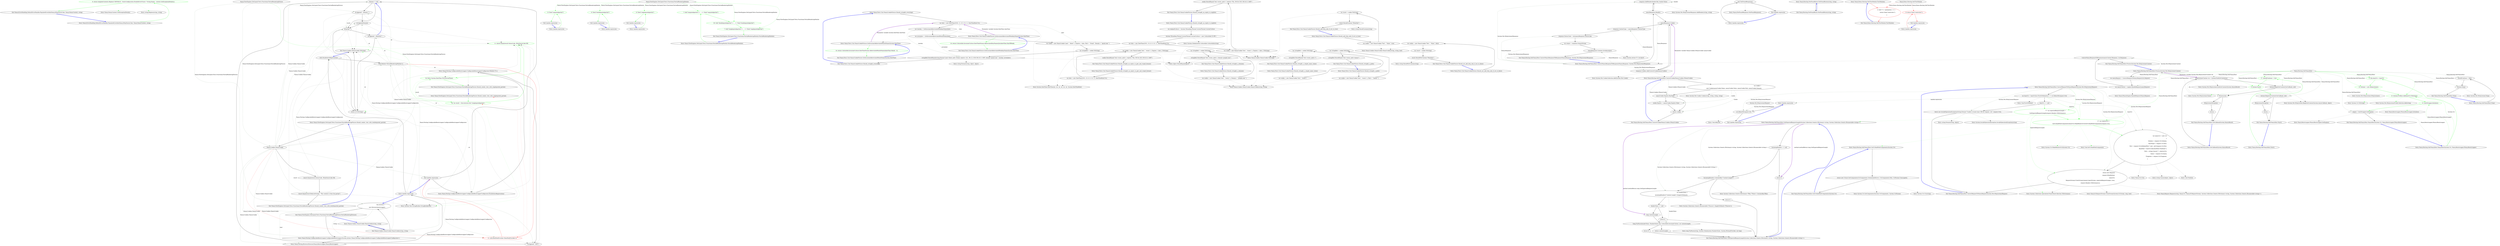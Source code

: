 digraph  {
d51 [cluster="Nancy.ErrorHandling.DefaultErrorHandler.PopulateErrorInfo(Nancy.HttpStatusCode, Nancy.NancyContext, string)", color=green, community=0, label="6: return templateContents.Replace(''[DETAILS]'', StaticConfiguration.DisableErrorTraces ? String.Empty : context.GetExceptionDetails());", span="108-108"];
d50 [cluster="Nancy.ErrorHandling.DefaultErrorHandler.PopulateErrorInfo(Nancy.HttpStatusCode, Nancy.NancyContext, string)", label="Entry Nancy.ErrorHandling.DefaultErrorHandler.PopulateErrorInfo(Nancy.HttpStatusCode, Nancy.NancyContext, string)", span="106-106"];
d52 [cluster="Nancy.ErrorHandling.DefaultErrorHandler.PopulateErrorInfo(Nancy.HttpStatusCode, Nancy.NancyContext, string)", label="Exit Nancy.ErrorHandling.DefaultErrorHandler.PopulateErrorInfo(Nancy.HttpStatusCode, Nancy.NancyContext, string)", span="106-106"];
d53 [cluster="Nancy.NancyContext.GetExceptionDetails()", label="Entry Nancy.NancyContext.GetExceptionDetails()", span="67-67"];
d54 [cluster="string.Replace(string, string)", label="Entry string.Replace(string, string)", span="0-0"];
m1_14 [cluster="Nancy.Cookies.NancyCookie.ToString()", file="NancyCookie.cs", label="Domain != null", span="65-65"];
m1_15 [cluster="Nancy.Cookies.NancyCookie.ToString()", file="NancyCookie.cs", label="sb.Append(''; domain='')", span="67-67"];
m1_16 [cluster="Nancy.Cookies.NancyCookie.ToString()", file="NancyCookie.cs", label="sb.Append(Domain)", span="68-68"];
m1_17 [cluster="Nancy.Cookies.NancyCookie.ToString()", file="NancyCookie.cs", label=HttpOnly, span="71-71"];
m1_18 [cluster="Nancy.Cookies.NancyCookie.ToString()", file="NancyCookie.cs", label="sb.Append(''; HttpOnly'')", span="73-73"];
m1_19 [cluster="Nancy.Cookies.NancyCookie.ToString()", file="NancyCookie.cs", label="return sb.ToString();", span="76-76"];
m1_24 [cluster="Nancy.ViewEngines.DotLiquid.Tests.Functional.PartialRenderingFixture.Should_render_view_with_singlequoted_partial()", color=green, community=0, file="NancyCookie.cs", label="11: Assert.Equal(result.StatusCode, HttpStatusCode.OK)", span="41-41"];
m1_26 [cluster="Nancy.ViewEngines.DotLiquid.Tests.Functional.PartialRenderingFixture.Should_render_view_with_singlequoted_partial()", file="NancyCookie.cs", label="Exit Nancy.ViewEngines.DotLiquid.Tests.Functional.PartialRenderingFixture.Should_render_view_with_singlequoted_partial()", span="34-34"];
m1_20 [cluster="Nancy.Cookies.NancyCookie.ToString()", file="NancyCookie.cs", label="Exit Nancy.Cookies.NancyCookie.ToString()", span="53-53"];
m1_13 [cluster="Nancy.Cookies.NancyCookie.ToString()", file="NancyCookie.cs", label="sb.Append('' GMT'')", span="62-62"];
m1_23 [cluster="Nancy.ViewEngines.DotLiquid.Tests.Functional.PartialRenderingFixture.Should_render_view_with_singlequoted_partial()", color=green, community=0, file="NancyCookie.cs", label="24: var result = this.browser.Get(''/singlequotedpartial'')", span="38-38"];
m1_2 [cluster="Nancy.ViewEngines.DotLiquid.Tests.Functional.PartialRenderingFixture.PartialRenderingFixture()", file="NancyCookie.cs", label="this.browser =\r\n                new Browser(bootstrapper)", span="17-18"];
m1_3 [cluster="Nancy.ViewEngines.DotLiquid.Tests.Functional.PartialRenderingFixture.PartialRenderingFixture()", file="NancyCookie.cs", label="Exit Nancy.ViewEngines.DotLiquid.Tests.Functional.PartialRenderingFixture.PartialRenderingFixture()", span="9-9"];
m1_4 [cluster="Nancy.Testing.ConfigurableBootstrapper.ConfigurableBootstrapper(System.Action<Nancy.Testing.ConfigurableBootstrapper.ConfigurableBoostrapperConfigurator>)", file="NancyCookie.cs", label="Entry Nancy.Testing.ConfigurableBootstrapper.ConfigurableBootstrapper(System.Action<Nancy.Testing.ConfigurableBootstrapper.ConfigurableBoostrapperConfigurator>)", span="42-42"];
m1_5 [cluster="Nancy.Testing.Browser.Browser(Nancy.Bootstrapper.INancyBootstrapper)", file="NancyCookie.cs", label="Entry Nancy.Testing.Browser.Browser(Nancy.Bootstrapper.INancyBootstrapper)", span="26-26"];
m1_6 [cluster="lambda expression", file="NancyCookie.cs", label="Entry lambda expression", span="11-15"];
m1_22 [cluster="Nancy.ViewEngines.DotLiquid.Tests.Functional.PartialRenderingFixture.Should_render_view_with_singlequoted_partial()", file="NancyCookie.cs", label="Entry Nancy.ViewEngines.DotLiquid.Tests.Functional.PartialRenderingFixture.Should_render_view_with_singlequoted_partial()", span="34-34"];
m1_27 [cluster="Nancy.ViewEngines.DotLiquid.Tests.Functional.PartialRenderingFixture.Should_render_view_with_doublequoted_partial()", file="NancyCookie.cs", label="Entry Nancy.ViewEngines.DotLiquid.Tests.Functional.PartialRenderingFixture.Should_render_view_with_doublequoted_partial()", span="46-46"];
m1_7 [cluster="lambda expression", file="NancyCookie.cs", label="with.DisableAutoRegistration()", span="12-12"];
m1_8 [cluster="lambda expression", file="NancyCookie.cs", label="with.Module<PartialRenderingModule>()", span="13-13"];
m1_9 [cluster="lambda expression", color=red, community=0, file="NancyCookie.cs", label="11: with.RootPathProvider<RootPathProvider>()", span="14-14"];
m1_11 [cluster="Nancy.Testing.ConfigurableBootstrapper.ConfigurableBoostrapperConfigurator.DisableAutoRegistration()", file="NancyCookie.cs", label="Entry Nancy.Testing.ConfigurableBootstrapper.ConfigurableBoostrapperConfigurator.DisableAutoRegistration()", span="577-577"];
m1_12 [cluster="Nancy.Testing.ConfigurableBootstrapper.ConfigurableBoostrapperConfigurator.Module<T>()", file="NancyCookie.cs", label="Entry Nancy.Testing.ConfigurableBootstrapper.ConfigurableBoostrapperConfigurator.Module<T>()", span="659-659"];
m1_10 [cluster="lambda expression", file="NancyCookie.cs", label="Exit lambda expression", span="11-15"];
m1_21 [cluster="System.Text.StringBuilder.StringBuilder(int)", file="NancyCookie.cs", label="Entry System.Text.StringBuilder.StringBuilder(int)", span="0-0"];
m1_25 [cluster="System.DateTime.ToUniversalTime()", color=green, community=0, file="NancyCookie.cs", label="24: Entry System.DateTime.ToUniversalTime()", span="0-0"];
m1_0 [cluster="Nancy.Cookies.NancyCookie.NancyCookie(string, string)", file="NancyCookie.cs", label="Entry Nancy.Cookies.NancyCookie.NancyCookie(string, string)", span="10-10"];
m1_1 [cluster="Nancy.Cookies.NancyCookie.NancyCookie(string, string)", file="NancyCookie.cs", label="Exit Nancy.Cookies.NancyCookie.NancyCookie(string, string)", span="10-10"];
m1_38 [cluster="lambda expression", color=green, community=0, file="NancyCookie.cs", label="8: View[''unquotedpartial'']", span="62-62"];
m1_37 [cluster="lambda expression", file="NancyCookie.cs", label="Entry lambda expression", span="62-62"];
m1_39 [cluster="lambda expression", file="NancyCookie.cs", label="Exit lambda expression", span="62-62"];
m1_41 [cluster="lambda expression", color=green, community=0, file="NancyCookie.cs", label="9: View[''doublequotedpartial'']", span="64-64"];
m1_40 [cluster="lambda expression", file="NancyCookie.cs", label="Entry lambda expression", span="64-64"];
m1_42 [cluster="lambda expression", file="NancyCookie.cs", label="Exit lambda expression", span="64-64"];
m1_44 [cluster="lambda expression", color=green, community=0, file="NancyCookie.cs", label="8: View[''singlequotedpartial'']", span="66-66"];
m1_43 [cluster="lambda expression", file="NancyCookie.cs", label="Entry lambda expression", span="66-66"];
m1_45 [cluster="lambda expression", file="NancyCookie.cs", label="Exit lambda expression", span="66-66"];
m1_28 [cluster="Nancy.ViewEngines.DotLiquid.Tests.Functional.PartialRenderingFixture.Should_render_view_with_doublequoted_partial()", file="NancyCookie.cs", label="Nancy.Cookies.NancyCookie", span=""];
m1_29 [cluster="Nancy.ViewEngines.DotLiquid.Tests.Functional.PartialRenderingFixture.Should_render_view_with_doublequoted_partial()", file="NancyCookie.cs", label="Assert.Equal(result.StatusCode, HttpStatusCode.OK)", span="53-53"];
m1_30 [cluster="Nancy.ViewEngines.DotLiquid.Tests.Functional.PartialRenderingFixture.Should_render_view_with_doublequoted_partial()", file="NancyCookie.cs", label="Assert.Equal(result.Body.AsString(), ''This content is from the partial'')", span="54-54"];
m1_31 [cluster="Nancy.ViewEngines.DotLiquid.Tests.Functional.PartialRenderingFixture.Should_render_view_with_doublequoted_partial()", file="NancyCookie.cs", label="Exit Nancy.ViewEngines.DotLiquid.Tests.Functional.PartialRenderingFixture.Should_render_view_with_doublequoted_partial()", span="46-46"];
m1_32 [cluster="Nancy.ViewEngines.DotLiquid.Tests.Functional.PartialRenderingModule.PartialRenderingModule()", file="NancyCookie.cs", label="Entry Nancy.ViewEngines.DotLiquid.Tests.Functional.PartialRenderingModule.PartialRenderingModule()", span="60-60"];
m1_33 [cluster="Nancy.ViewEngines.DotLiquid.Tests.Functional.PartialRenderingModule.PartialRenderingModule()", color=green, community=0, file="NancyCookie.cs", label="7: Get[''/unquotedpartial''] = _ => View[''unquotedpartial'']", span="62-62"];
m1_34 [cluster="Nancy.ViewEngines.DotLiquid.Tests.Functional.PartialRenderingModule.PartialRenderingModule()", color=green, community=0, file="NancyCookie.cs", label="20: Get[''/doublequotedpartial''] = _ => View[''doublequotedpartial'']", span="64-64"];
m1_35 [cluster="Nancy.ViewEngines.DotLiquid.Tests.Functional.PartialRenderingModule.PartialRenderingModule()", color=green, community=0, file="NancyCookie.cs", label="7: Get[''/singlequotedpartial''] = _ => View[''singlequotedpartial'']", span="66-66"];
m1_36 [cluster="Nancy.ViewEngines.DotLiquid.Tests.Functional.PartialRenderingModule.PartialRenderingModule()", file="NancyCookie.cs", label="Exit Nancy.ViewEngines.DotLiquid.Tests.Functional.PartialRenderingModule.PartialRenderingModule()", span="60-60"];
m1_46 [file="NancyCookie.cs", label="Nancy.ViewEngines.DotLiquid.Tests.Functional.PartialRenderingFixture", span=""];
m1_47 [file="NancyCookie.cs", label="Nancy.ViewEngines.DotLiquid.Tests.Functional.PartialRenderingModule", span=""];
m2_32 [cluster="Nancy.Tests.Unit.NancyCookieFixture.Should_stringify_everyting()", file="NancyCookieFixture.cs", label="Entry Nancy.Tests.Unit.NancyCookieFixture.Should_stringify_everyting()", span="84-84"];
m2_33 [cluster="Nancy.Tests.Unit.NancyCookieFixture.Should_stringify_everyting()", file="NancyCookieFixture.cs", label="var date = new DateTime(2016, 11, 8, 9, 10, 11, DateTimeKind.Utc)", span="87-87"];
m2_34 [cluster="Nancy.Tests.Unit.NancyCookieFixture.Should_stringify_everyting()", file="NancyCookieFixture.cs", label="var tuesday = GetInvariantAbbreviatedWeekdayName(date)", span="88-88"];
m2_35 [cluster="Nancy.Tests.Unit.NancyCookieFixture.Should_stringify_everyting()", file="NancyCookieFixture.cs", label="var november = GetInvariantAbbreviatedMonthName(date)", span="89-89"];
m2_36 [cluster="Nancy.Tests.Unit.NancyCookieFixture.Should_stringify_everyting()", file="NancyCookieFixture.cs", label="var cookie = new NancyCookie(''paul'', ''blind'') { Expires = date, Path = ''/frank'', Domain = ''gmail.com'' }", span="90-90"];
m2_38 [cluster="Nancy.Tests.Unit.NancyCookieFixture.Should_stringify_everyting()", file="NancyCookieFixture.cs", label="stringified.ShouldEqual(string.Format(''paul=blind; path=/frank; expires={0}, 08-{1}-2016 09:10:11 GMT; domain=gmail.com'', tuesday, november))", span="96-96"];
m2_37 [cluster="Nancy.Tests.Unit.NancyCookieFixture.Should_stringify_everyting()", file="NancyCookieFixture.cs", label="var stringified = cookie.ToString()", span="93-93"];
m2_39 [cluster="Nancy.Tests.Unit.NancyCookieFixture.Should_stringify_everyting()", file="NancyCookieFixture.cs", label="Exit Nancy.Tests.Unit.NancyCookieFixture.Should_stringify_everyting()", span="84-84"];
m2_7 [cluster="object.ShouldEqual(object)", file="NancyCookieFixture.cs", label="Entry object.ShouldEqual(object)", span="80-80"];
m2_41 [cluster="Nancy.Tests.Unit.NancyCookieFixture.GetInvariantAbbreviatedMonthName(System.DateTime)", file="NancyCookieFixture.cs", label="Entry Nancy.Tests.Unit.NancyCookieFixture.GetInvariantAbbreviatedMonthName(System.DateTime)", span="119-119"];
m2_56 [cluster="Nancy.Tests.Unit.NancyCookieFixture.GetInvariantAbbreviatedMonthName(System.DateTime)", color=green, community=0, file="NancyCookieFixture.cs", label="14: return CultureInfo.InvariantCulture.DateTimeFormat.AbbreviatedMonthNames[dateTime.Month - 1];", span="121-121"];
m2_57 [cluster="Nancy.Tests.Unit.NancyCookieFixture.GetInvariantAbbreviatedMonthName(System.DateTime)", file="NancyCookieFixture.cs", label="Exit Nancy.Tests.Unit.NancyCookieFixture.GetInvariantAbbreviatedMonthName(System.DateTime)", span="119-119"];
m2_5 [cluster="Nancy.Cookies.NancyCookie.NancyCookie(string, string)", file="NancyCookieFixture.cs", label="Entry Nancy.Cookies.NancyCookie.NancyCookie(string, string)", span="10-10"];
m2_50 [cluster="Nancy.Tests.Unit.NancyCookieFixture.Should_add_http_only_if_set_to_true()", file="NancyCookieFixture.cs", label="Entry Nancy.Tests.Unit.NancyCookieFixture.Should_add_http_only_if_set_to_true()", span="110-110"];
m2_51 [cluster="Nancy.Tests.Unit.NancyCookieFixture.Should_add_http_only_if_set_to_true()", file="NancyCookieFixture.cs", label="var cookie = new NancyCookie(''Test'', ''Value'', true)", span="112-112"];
m2_52 [cluster="Nancy.Tests.Unit.NancyCookieFixture.Should_add_http_only_if_set_to_true()", file="NancyCookieFixture.cs", label="var result = cookie.ToString()", span="114-114"];
m2_53 [cluster="Nancy.Tests.Unit.NancyCookieFixture.Should_add_http_only_if_set_to_true()", file="NancyCookieFixture.cs", label="result.ShouldContain(''HttpOnly'')", span="116-116"];
m2_54 [cluster="Nancy.Tests.Unit.NancyCookieFixture.Should_add_http_only_if_set_to_true()", file="NancyCookieFixture.cs", label="Exit Nancy.Tests.Unit.NancyCookieFixture.Should_add_http_only_if_set_to_true()", span="110-110"];
m2_14 [cluster="Nancy.Tests.Unit.NancyCookieFixture.Should_stringify_an_expiry_to_english()", file="NancyCookieFixture.cs", label="Entry Nancy.Tests.Unit.NancyCookieFixture.Should_stringify_an_expiry_to_english()", span="36-36"];
m2_15 [cluster="Nancy.Tests.Unit.NancyCookieFixture.Should_stringify_an_expiry_to_english()", file="NancyCookieFixture.cs", label="var originalCulture = System.Threading.Thread.CurrentThread.CurrentCulture", span="38-38"];
m2_16 [cluster="Nancy.Tests.Unit.NancyCookieFixture.Should_stringify_an_expiry_to_english()", file="NancyCookieFixture.cs", label="System.Threading.Thread.CurrentThread.CurrentCulture = new CultureInfo(''fr-FR'')", span="42-42"];
m2_17 [cluster="Nancy.Tests.Unit.NancyCookieFixture.Should_stringify_an_expiry_to_english()", file="NancyCookieFixture.cs", label="var date = new DateTime(2015, 10, 8, 9, 10, 11, DateTimeKind.Utc)", span="43-43"];
m2_18 [cluster="Nancy.Tests.Unit.NancyCookieFixture.Should_stringify_an_expiry_to_english()", file="NancyCookieFixture.cs", label="var cookie = new NancyCookie(''leto'', ''worm'') { Expires = date }.ToString()", span="46-46"];
m2_19 [cluster="Nancy.Tests.Unit.NancyCookieFixture.Should_stringify_an_expiry_to_english()", file="NancyCookieFixture.cs", label="cookie.ShouldEqual(''leto=worm; path=/; expires=Thu, 08-Oct-2015 09:10:11 GMT'')", span="49-49"];
m2_20 [cluster="Nancy.Tests.Unit.NancyCookieFixture.Should_stringify_an_expiry_to_english()", file="NancyCookieFixture.cs", label="Exit Nancy.Tests.Unit.NancyCookieFixture.Should_stringify_an_expiry_to_english()", span="36-36"];
m2_8 [cluster="Nancy.Tests.Unit.NancyCookieFixture.Should_stringify_an_expiry_to_gmt_and_stupid_format()", file="NancyCookieFixture.cs", label="Entry Nancy.Tests.Unit.NancyCookieFixture.Should_stringify_an_expiry_to_gmt_and_stupid_format()", span="23-23"];
m2_9 [cluster="Nancy.Tests.Unit.NancyCookieFixture.Should_stringify_an_expiry_to_gmt_and_stupid_format()", file="NancyCookieFixture.cs", label="var date = new DateTime(2015, 10, 8, 9, 10, 11, DateTimeKind.Utc)", span="26-26"];
m2_10 [cluster="Nancy.Tests.Unit.NancyCookieFixture.Should_stringify_an_expiry_to_gmt_and_stupid_format()", file="NancyCookieFixture.cs", label="var cookie = new NancyCookie(''leto'', ''worm'') { Expires = date }.ToString()", span="29-29"];
m2_11 [cluster="Nancy.Tests.Unit.NancyCookieFixture.Should_stringify_an_expiry_to_gmt_and_stupid_format()", file="NancyCookieFixture.cs", label="cookie.ShouldEqual(''leto=worm; path=/; expires=Thu, 08-Oct-2015 09:10:11 GMT'')", span="32-32"];
m2_12 [cluster="Nancy.Tests.Unit.NancyCookieFixture.Should_stringify_an_expiry_to_gmt_and_stupid_format()", file="NancyCookieFixture.cs", label="Exit Nancy.Tests.Unit.NancyCookieFixture.Should_stringify_an_expiry_to_gmt_and_stupid_format()", span="23-23"];
m2_42 [cluster="string.Format(string, object, object)", file="NancyCookieFixture.cs", label="Entry string.Format(string, object, object)", span="0-0"];
m2_40 [cluster="Nancy.Tests.Unit.NancyCookieFixture.GetInvariantAbbreviatedWeekdayName(System.DateTime)", file="NancyCookieFixture.cs", label="Entry Nancy.Tests.Unit.NancyCookieFixture.GetInvariantAbbreviatedWeekdayName(System.DateTime)", span="124-124"];
m2_58 [cluster="Nancy.Tests.Unit.NancyCookieFixture.GetInvariantAbbreviatedWeekdayName(System.DateTime)", color=green, community=0, file="NancyCookieFixture.cs", label="14: return CultureInfo.InvariantCulture.DateTimeFormat.AbbreviatedDayNames[(int)dateTime.DayOfWeek];", span="126-126"];
m2_59 [cluster="Nancy.Tests.Unit.NancyCookieFixture.GetInvariantAbbreviatedWeekdayName(System.DateTime)", file="NancyCookieFixture.cs", label="Exit Nancy.Tests.Unit.NancyCookieFixture.GetInvariantAbbreviatedWeekdayName(System.DateTime)", span="124-124"];
m2_6 [cluster="Nancy.Cookies.NancyCookie.ToString()", file="NancyCookieFixture.cs", label="Entry Nancy.Cookies.NancyCookie.ToString()", span="53-53"];
m2_43 [cluster="Nancy.Tests.Unit.NancyCookieFixture.Should_not_add_http_only_if_set_to_false()", file="NancyCookieFixture.cs", label="Entry Nancy.Tests.Unit.NancyCookieFixture.Should_not_add_http_only_if_set_to_false()", span="100-100"];
m2_44 [cluster="Nancy.Tests.Unit.NancyCookieFixture.Should_not_add_http_only_if_set_to_false()", file="NancyCookieFixture.cs", label="var cookie = new NancyCookie(''Test'', ''Value'', false)", span="102-102"];
m2_45 [cluster="Nancy.Tests.Unit.NancyCookieFixture.Should_not_add_http_only_if_set_to_false()", file="NancyCookieFixture.cs", label="var result = cookie.ToString()", span="104-104"];
m2_46 [cluster="Nancy.Tests.Unit.NancyCookieFixture.Should_not_add_http_only_if_set_to_false()", file="NancyCookieFixture.cs", label="result.ShouldNotContain(''HttpOnly'')", span="106-106"];
m2_47 [cluster="Nancy.Tests.Unit.NancyCookieFixture.Should_not_add_http_only_if_set_to_false()", file="NancyCookieFixture.cs", label="Exit Nancy.Tests.Unit.NancyCookieFixture.Should_not_add_http_only_if_set_to_false()", span="100-100"];
m2_13 [cluster="System.DateTime.DateTime(int, int, int, int, int, int, System.DateTimeKind)", file="NancyCookieFixture.cs", label="Entry System.DateTime.DateTime(int, int, int, int, int, int, System.DateTimeKind)", span="0-0"];
m2_27 [cluster="Nancy.Tests.Unit.NancyCookieFixture.Should_stringify_a_path()", file="NancyCookieFixture.cs", label="Entry Nancy.Tests.Unit.NancyCookieFixture.Should_stringify_a_path()", span="71-71"];
m2_28 [cluster="Nancy.Tests.Unit.NancyCookieFixture.Should_stringify_a_path()", file="NancyCookieFixture.cs", label="var cookie = new NancyCookie(''leto'', ''worm'') { Path = ''/nancy'' }", span="74-74"];
m2_29 [cluster="Nancy.Tests.Unit.NancyCookieFixture.Should_stringify_a_path()", file="NancyCookieFixture.cs", label="var stringified = cookie.ToString()", span="77-77"];
m2_30 [cluster="Nancy.Tests.Unit.NancyCookieFixture.Should_stringify_a_path()", file="NancyCookieFixture.cs", label="stringified.ShouldEqual(''leto=worm; path=/nancy'')", span="80-80"];
m2_31 [cluster="Nancy.Tests.Unit.NancyCookieFixture.Should_stringify_a_path()", file="NancyCookieFixture.cs", label="Exit Nancy.Tests.Unit.NancyCookieFixture.Should_stringify_a_path()", span="71-71"];
m2_49 [cluster="string.ShouldNotContain(string)", file="NancyCookieFixture.cs", label="Entry string.ShouldNotContain(string)", span="60-60"];
m2_22 [cluster="Nancy.Tests.Unit.NancyCookieFixture.Should_stringify_a_domain()", file="NancyCookieFixture.cs", label="Entry Nancy.Tests.Unit.NancyCookieFixture.Should_stringify_a_domain()", span="58-58"];
m2_23 [cluster="Nancy.Tests.Unit.NancyCookieFixture.Should_stringify_a_domain()", file="NancyCookieFixture.cs", label="var cookie = new NancyCookie(''leto'', ''worm'') { Domain = ''google.com'' }", span="61-61"];
m2_24 [cluster="Nancy.Tests.Unit.NancyCookieFixture.Should_stringify_a_domain()", file="NancyCookieFixture.cs", label="var stringified = cookie.ToString()", span="64-64"];
m2_25 [cluster="Nancy.Tests.Unit.NancyCookieFixture.Should_stringify_a_domain()", file="NancyCookieFixture.cs", label="stringified.ShouldEqual(''leto=worm; path=/; domain=google.com'')", span="67-67"];
m2_26 [cluster="Nancy.Tests.Unit.NancyCookieFixture.Should_stringify_a_domain()", file="NancyCookieFixture.cs", label="Exit Nancy.Tests.Unit.NancyCookieFixture.Should_stringify_a_domain()", span="58-58"];
m2_55 [cluster="string.ShouldContain(string)", file="NancyCookieFixture.cs", label="Entry string.ShouldContain(string)", span="55-55"];
m2_0 [cluster="Nancy.Tests.Unit.NancyCookieFixture.Should_stringify_a_simple_name_value()", file="NancyCookieFixture.cs", label="Entry Nancy.Tests.Unit.NancyCookieFixture.Should_stringify_a_simple_name_value()", span="10-10"];
m2_1 [cluster="Nancy.Tests.Unit.NancyCookieFixture.Should_stringify_a_simple_name_value()", file="NancyCookieFixture.cs", label="var cookie = new NancyCookie(''leto'', ''worm'')", span="13-13"];
m2_2 [cluster="Nancy.Tests.Unit.NancyCookieFixture.Should_stringify_a_simple_name_value()", file="NancyCookieFixture.cs", label="var stringified = cookie.ToString()", span="16-16"];
m2_3 [cluster="Nancy.Tests.Unit.NancyCookieFixture.Should_stringify_a_simple_name_value()", file="NancyCookieFixture.cs", label="stringified.ShouldEqual(''leto=worm; path=/'')", span="19-19"];
m2_4 [cluster="Nancy.Tests.Unit.NancyCookieFixture.Should_stringify_a_simple_name_value()", file="NancyCookieFixture.cs", label="Exit Nancy.Tests.Unit.NancyCookieFixture.Should_stringify_a_simple_name_value()", span="10-10"];
m2_48 [cluster="Nancy.Cookies.NancyCookie.NancyCookie(string, string, bool)", file="NancyCookieFixture.cs", label="Entry Nancy.Cookies.NancyCookie.NancyCookie(string, string, bool)", span="15-15"];
m2_21 [cluster="System.Globalization.CultureInfo.CultureInfo(string)", file="NancyCookieFixture.cs", label="Entry System.Globalization.CultureInfo.CultureInfo(string)", span="0-0"];
m3_97 [cluster="System.Net.HttpListenerResponse.AddHeader(string, string)", file="NancyHost.cs", label="Entry System.Net.HttpListenerResponse.AddHeader(string, string)", span="0-0"];
m3_106 [cluster="System.Net.Cookie.Cookie(string, string, string, string)", file="NancyHost.cs", label="Entry System.Net.Cookie.Cookie(string, string, string, string)", span="0-0"];
m3_62 [cluster="Unk.GetUrlAndPathComponents", file="NancyHost.cs", label="Entry Unk.GetUrlAndPathComponents", span=""];
m3_87 [cluster="long.TryParse(string, System.Globalization.NumberStyles, System.IFormatProvider, out long)", file="NancyHost.cs", label="Entry long.TryParse(string, System.Globalization.NumberStyles, System.IFormatProvider, out long)", span="0-0"];
m3_67 [cluster="Nancy.Request.Request(string, Nancy.Url, Nancy.IO.RequestStream, System.Collections.Generic.IDictionary<string, System.Collections.Generic.IEnumerable<string>>)", file="NancyHost.cs", label="Entry Nancy.Request.Request(string, Nancy.Url, Nancy.IO.RequestStream, System.Collections.Generic.IDictionary<string, System.Collections.Generic.IEnumerable<string>>)", span="46-46"];
m3_37 [cluster="Nancy.INancyEngine.HandleRequest(Nancy.Request)", file="NancyHost.cs", label="Entry Nancy.INancyEngine.HandleRequest(Nancy.Request)", span="34-34"];
m3_47 [cluster="System.Uri.Uri(string)", file="NancyHost.cs", label="Entry System.Uri.Uri(string)", span="0-0"];
m3_68 [cluster="Nancy.IO.RequestStream.FromStream(System.IO.Stream, long, bool)", file="NancyHost.cs", label="Entry Nancy.IO.RequestStream.FromStream(System.IO.Stream, long, bool)", span="224-224"];
m3_30 [cluster="System.Net.HttpListener.EndGetContext(System.IAsyncResult)", file="NancyHost.cs", label="Entry System.Net.HttpListener.EndGetContext(System.IAsyncResult)", span="0-0"];
m3_72 [cluster="Unk.IsBaseOf", file="NancyHost.cs", label="Entry Unk.IsBaseOf", span=""];
m3_10 [cluster="System.Uri.ToString()", file="NancyHost.cs", label="Entry System.Uri.ToString()", span="0-0"];
m3_14 [cluster="Nancy.Hosting.Self.NancyHost.Start()", file="NancyHost.cs", label="Entry Nancy.Hosting.Self.NancyHost.Start()", span="44-44"];
m3_15 [cluster="Nancy.Hosting.Self.NancyHost.Start()", color=green, community=0, file="NancyHost.cs", label="27: shouldContinue = true", span="46-46"];
m3_16 [cluster="Nancy.Hosting.Self.NancyHost.Start()", color=green, community=0, file="NancyHost.cs", label="9: listener.Start()", span="48-48"];
m3_17 [cluster="Nancy.Hosting.Self.NancyHost.Start()", file="NancyHost.cs", label="listener.BeginGetContext(GotCallback, null)", span="51-51"];
m3_18 [cluster="Nancy.Hosting.Self.NancyHost.Start()", file="NancyHost.cs", label=HttpListenerException, span="53-53"];
m3_19 [cluster="Nancy.Hosting.Self.NancyHost.Start()", file="NancyHost.cs", label="return;", span="56-56"];
m3_20 [cluster="Nancy.Hosting.Self.NancyHost.Start()", file="NancyHost.cs", label="Exit Nancy.Hosting.Self.NancyHost.Start()", span="44-44"];
m3_59 [cluster="string.Format(string, object)", file="NancyHost.cs", label="Entry string.Format(string, object)", span="0-0"];
m3_36 [cluster="Nancy.Hosting.Self.NancyHost.ConvertRequestToNancyRequest(System.Net.HttpListenerRequest)", file="NancyHost.cs", label="Entry Nancy.Hosting.Self.NancyHost.ConvertRequestToNancyRequest(System.Net.HttpListenerRequest)", span="99-99"];
m3_52 [cluster="Nancy.Hosting.Self.NancyHost.ConvertRequestToNancyRequest(System.Net.HttpListenerRequest)", color=green, community=0, file="NancyHost.cs", label="17: var expectedRequestLength =\r\n                GetExpectedRequestLength(request.Headers.ToDictionary())", span="108-109"];
m3_50 [cluster="Nancy.Hosting.Self.NancyHost.ConvertRequestToNancyRequest(System.Net.HttpListenerRequest)", file="NancyHost.cs", label="baseUri == null", span="103-103"];
m3_53 [cluster="Nancy.Hosting.Self.NancyHost.ConvertRequestToNancyRequest(System.Net.HttpListenerRequest)", color=green, community=0, file="NancyHost.cs", label="17: var relativeUrl =\r\n                GetUrlAndPathComponents(baseUri).MakeRelativeUri(GetUrlAndPathComponents(request.Url))", span="111-112"];
m3_55 [cluster="Nancy.Hosting.Self.NancyHost.ConvertRequestToNancyRequest(System.Net.HttpListenerRequest)", file="NancyHost.cs", label="return new Request(\r\n                request.HttpMethod,\r\n                nancyUrl,\r\n                RequestStream.FromStream(request.InputStream, expectedRequestLength, true),\r\n                request.Headers.ToDictionary());", span="125-129"];
m3_49 [cluster="Nancy.Hosting.Self.NancyHost.ConvertRequestToNancyRequest(System.Net.HttpListenerRequest)", file="NancyHost.cs", label="var baseUri = baseUriList.FirstOrDefault(uri => uri.IsBaseOf(request.Url))", span="101-101"];
m3_54 [cluster="Nancy.Hosting.Self.NancyHost.ConvertRequestToNancyRequest(System.Net.HttpListenerRequest)", file="NancyHost.cs", label="var nancyUrl = new Url\r\n            {\r\n                Scheme = request.Url.Scheme,\r\n                HostName = request.Url.Host,\r\n                Port = request.Url.IsDefaultPort ? null : (int?)request.Url.Port,\r\n                BasePath = baseUri.AbsolutePath.TrimEnd('/'),\r\n                Path = string.Concat(''/'', relativeUrl),\r\n                Query = request.Url.Query,\r\n                Fragment = request.Url.Fragment,\r\n            }", span="114-123"];
m3_51 [cluster="Nancy.Hosting.Self.NancyHost.ConvertRequestToNancyRequest(System.Net.HttpListenerRequest)", file="NancyHost.cs", label="throw new InvalidOperationException(String.Format(''Unable to locate base URI for request: {0}'',request.Url));", span="105-105"];
m3_56 [cluster="Nancy.Hosting.Self.NancyHost.ConvertRequestToNancyRequest(System.Net.HttpListenerRequest)", file="NancyHost.cs", label="Exit Nancy.Hosting.Self.NancyHost.ConvertRequestToNancyRequest(System.Net.HttpListenerRequest)", span="99-99"];
m3_48 [cluster="System.Uri.GetComponents(System.UriComponents, System.UriFormat)", file="NancyHost.cs", label="Entry System.Uri.GetComponents(System.UriComponents, System.UriFormat)", span="0-0"];
m3_61 [cluster="Nancy.Hosting.Self.NancyHost.GetExpectedRequestLength(System.Collections.Generic.IDictionary<string, System.Collections.Generic.IEnumerable<string>>)", file="NancyHost.cs", label="Entry Nancy.Hosting.Self.NancyHost.GetExpectedRequestLength(System.Collections.Generic.IDictionary<string, System.Collections.Generic.IEnumerable<string>>)", span="132-132"];
m3_73 [cluster="Nancy.Hosting.Self.NancyHost.GetExpectedRequestLength(System.Collections.Generic.IDictionary<string, System.Collections.Generic.IEnumerable<string>>)", file="NancyHost.cs", label="incomingHeaders == null", span="134-134"];
m3_75 [cluster="Nancy.Hosting.Self.NancyHost.GetExpectedRequestLength(System.Collections.Generic.IDictionary<string, System.Collections.Generic.IEnumerable<string>>)", file="NancyHost.cs", label="!incomingHeaders.ContainsKey(''Content-Length'')", span="139-139"];
m3_77 [cluster="Nancy.Hosting.Self.NancyHost.GetExpectedRequestLength(System.Collections.Generic.IDictionary<string, System.Collections.Generic.IEnumerable<string>>)", file="NancyHost.cs", label="var headerValue =\r\n                incomingHeaders[''Content-Length''].SingleOrDefault()", span="144-145"];
m3_74 [cluster="Nancy.Hosting.Self.NancyHost.GetExpectedRequestLength(System.Collections.Generic.IDictionary<string, System.Collections.Generic.IEnumerable<string>>)", file="NancyHost.cs", label="return 0;", span="136-136"];
m3_80 [cluster="Nancy.Hosting.Self.NancyHost.GetExpectedRequestLength(System.Collections.Generic.IDictionary<string, System.Collections.Generic.IEnumerable<string>>)", file="NancyHost.cs", label="long contentLength", span="152-152"];
m3_76 [cluster="Nancy.Hosting.Self.NancyHost.GetExpectedRequestLength(System.Collections.Generic.IDictionary<string, System.Collections.Generic.IEnumerable<string>>)", file="NancyHost.cs", label="return 0;", span="141-141"];
m3_79 [cluster="Nancy.Hosting.Self.NancyHost.GetExpectedRequestLength(System.Collections.Generic.IDictionary<string, System.Collections.Generic.IEnumerable<string>>)", file="NancyHost.cs", label="return 0;", span="149-149"];
m3_82 [cluster="Nancy.Hosting.Self.NancyHost.GetExpectedRequestLength(System.Collections.Generic.IDictionary<string, System.Collections.Generic.IEnumerable<string>>)", file="NancyHost.cs", label="return 0;", span="155-155"];
m3_83 [cluster="Nancy.Hosting.Self.NancyHost.GetExpectedRequestLength(System.Collections.Generic.IDictionary<string, System.Collections.Generic.IEnumerable<string>>)", file="NancyHost.cs", label="return contentLength;", span="158-158"];
m3_78 [cluster="Nancy.Hosting.Self.NancyHost.GetExpectedRequestLength(System.Collections.Generic.IDictionary<string, System.Collections.Generic.IEnumerable<string>>)", file="NancyHost.cs", label="headerValue == null", span="147-147"];
m3_81 [cluster="Nancy.Hosting.Self.NancyHost.GetExpectedRequestLength(System.Collections.Generic.IDictionary<string, System.Collections.Generic.IEnumerable<string>>)", file="NancyHost.cs", label="!long.TryParse(headerValue, NumberStyles.Any, CultureInfo.InvariantCulture, out contentLength)", span="153-153"];
m3_84 [cluster="Nancy.Hosting.Self.NancyHost.GetExpectedRequestLength(System.Collections.Generic.IDictionary<string, System.Collections.Generic.IEnumerable<string>>)", file="NancyHost.cs", label="Exit Nancy.Hosting.Self.NancyHost.GetExpectedRequestLength(System.Collections.Generic.IDictionary<string, System.Collections.Generic.IEnumerable<string>>)", span="132-132"];
m3_64 [cluster="Nancy.Url.Url()", file="NancyHost.cs", label="Entry Nancy.Url.Url()", span="14-14"];
m3_99 [cluster="System.Net.CookieCollection.Add(System.Net.Cookie)", file="NancyHost.cs", label="Entry System.Net.CookieCollection.Add(System.Net.Cookie)", span="0-0"];
m3_13 [cluster="Nancy.Bootstrapper.INancyBootstrapper.GetEngine()", file="NancyHost.cs", label="Entry Nancy.Bootstrapper.INancyBootstrapper.GetEngine()", span="16-16"];
m3_38 [cluster="Nancy.Hosting.Self.NancyHost.ConvertNancyResponseToResponse(Nancy.Response, System.Net.HttpListenerResponse)", file="NancyHost.cs", label="Entry Nancy.Hosting.Self.NancyHost.ConvertNancyResponseToResponse(Nancy.Response, System.Net.HttpListenerResponse)", span="161-161"];
m3_88 [cluster="Nancy.Hosting.Self.NancyHost.ConvertNancyResponseToResponse(Nancy.Response, System.Net.HttpListenerResponse)", file="NancyHost.cs", label="nancyResponse.Headers", span="163-163"];
m3_89 [cluster="Nancy.Hosting.Self.NancyHost.ConvertNancyResponseToResponse(Nancy.Response, System.Net.HttpListenerResponse)", file="NancyHost.cs", label="response.AddHeader(header.Key, header.Value)", span="165-165"];
m3_90 [cluster="Nancy.Hosting.Self.NancyHost.ConvertNancyResponseToResponse(Nancy.Response, System.Net.HttpListenerResponse)", file="NancyHost.cs", label="nancyResponse.Cookies", span="168-168"];
m3_91 [cluster="Nancy.Hosting.Self.NancyHost.ConvertNancyResponseToResponse(Nancy.Response, System.Net.HttpListenerResponse)", file="NancyHost.cs", label="response.Cookies.Add(ConvertCookie(nancyCookie))", span="170-170"];
m3_92 [cluster="Nancy.Hosting.Self.NancyHost.ConvertNancyResponseToResponse(Nancy.Response, System.Net.HttpListenerResponse)", file="NancyHost.cs", label="response.ContentType = nancyResponse.ContentType", span="173-173"];
m3_93 [cluster="Nancy.Hosting.Self.NancyHost.ConvertNancyResponseToResponse(Nancy.Response, System.Net.HttpListenerResponse)", file="NancyHost.cs", label="response.StatusCode = (int)nancyResponse.StatusCode", span="174-174"];
m3_94 [cluster="Nancy.Hosting.Self.NancyHost.ConvertNancyResponseToResponse(Nancy.Response, System.Net.HttpListenerResponse)", file="NancyHost.cs", label="var output = response.OutputStream", span="176-176"];
m3_95 [cluster="Nancy.Hosting.Self.NancyHost.ConvertNancyResponseToResponse(Nancy.Response, System.Net.HttpListenerResponse)", file="NancyHost.cs", label="nancyResponse.Contents.Invoke(output)", span="178-178"];
m3_96 [cluster="Nancy.Hosting.Self.NancyHost.ConvertNancyResponseToResponse(Nancy.Response, System.Net.HttpListenerResponse)", file="NancyHost.cs", label="Exit Nancy.Hosting.Self.NancyHost.ConvertNancyResponseToResponse(Nancy.Response, System.Net.HttpListenerResponse)", span="161-161"];
m3_100 [cluster="System.Action<T>.Invoke(T)", file="NancyHost.cs", label="Entry System.Action<T>.Invoke(T)", span="0-0"];
m3_58 [cluster="System.InvalidOperationException.InvalidOperationException(string)", file="NancyHost.cs", label="Entry System.InvalidOperationException.InvalidOperationException(string)", span="0-0"];
m3_60 [cluster="System.Collections.Specialized.NameValueCollection.ToDictionary()", file="NancyHost.cs", label="Entry System.Collections.Specialized.NameValueCollection.ToDictionary()", span="8-8"];
m3_12 [cluster="Nancy.Bootstrapper.INancyBootstrapper.Initialise()", file="NancyHost.cs", label="Entry Nancy.Bootstrapper.INancyBootstrapper.Initialise()", span="10-10"];
m3_11 [cluster="System.Net.HttpListenerPrefixCollection.Add(string)", file="NancyHost.cs", label="Entry System.Net.HttpListenerPrefixCollection.Add(string)", span="0-0"];
m3_63 [cluster="System.Uri.MakeRelativeUri(System.Uri)", file="NancyHost.cs", label="Entry System.Uri.MakeRelativeUri(System.Uri)", span="0-0"];
m3_86 [cluster="System.Collections.Generic.IEnumerable<TSource>.SingleOrDefault<TSource>()", file="NancyHost.cs", label="Entry System.Collections.Generic.IEnumerable<TSource>.SingleOrDefault<TSource>()", span="0-0"];
m3_43 [cluster="System.Net.HttpListener.Stop()", file="NancyHost.cs", label="Entry System.Net.HttpListener.Stop()", span="0-0"];
m3_66 [cluster="string.Concat(object, object)", file="NancyHost.cs", label="Entry string.Concat(object, object)", span="0-0"];
m3_39 [cluster="Nancy.Hosting.Self.NancyHost.Stop()", file="NancyHost.cs", label="Entry Nancy.Hosting.Self.NancyHost.Stop()", span="85-85"];
m3_40 [cluster="Nancy.Hosting.Self.NancyHost.Stop()", file="NancyHost.cs", label="shouldContinue = false", span="87-87"];
m3_41 [cluster="Nancy.Hosting.Self.NancyHost.Stop()", file="NancyHost.cs", label="listener.Stop()", span="88-88"];
m3_42 [cluster="Nancy.Hosting.Self.NancyHost.Stop()", file="NancyHost.cs", label="Exit Nancy.Hosting.Self.NancyHost.Stop()", span="85-85"];
m3_85 [cluster="System.Collections.Generic.IDictionary<TKey, TValue>.ContainsKey(TKey)", file="NancyHost.cs", label="Entry System.Collections.Generic.IDictionary<TKey, TValue>.ContainsKey(TKey)", span="0-0"];
m3_69 [cluster="lambda expression", file="NancyHost.cs", label="Entry lambda expression", span="101-101"];
m3_70 [cluster="lambda expression", file="NancyHost.cs", label="uri.IsBaseOf(request.Url)", span="101-101"];
m3_71 [cluster="lambda expression", file="NancyHost.cs", label="Exit lambda expression", span="101-101"];
m3_57 [cluster="Unk.FirstOrDefault", file="NancyHost.cs", label="Entry Unk.FirstOrDefault", span=""];
m3_21 [cluster="System.Net.HttpListener.Start()", file="NancyHost.cs", label="Entry System.Net.HttpListener.Start()", span="0-0"];
m3_98 [cluster="Nancy.Hosting.Self.NancyHost.ConvertCookie(Nancy.Cookies.INancyCookie)", file="NancyHost.cs", label="Entry Nancy.Hosting.Self.NancyHost.ConvertCookie(Nancy.Cookies.INancyCookie)", span="182-182"];
m3_101 [cluster="Nancy.Hosting.Self.NancyHost.ConvertCookie(Nancy.Cookies.INancyCookie)", file="NancyHost.cs", label="var cookie = \r\n                new Cookie(nancyCookie.Name, nancyCookie.Value, nancyCookie.Path, nancyCookie.Domain)", span="184-185"];
m3_102 [cluster="Nancy.Hosting.Self.NancyHost.ConvertCookie(Nancy.Cookies.INancyCookie)", file="NancyHost.cs", label="nancyCookie.Expires.HasValue", span="187-187"];
m3_103 [cluster="Nancy.Hosting.Self.NancyHost.ConvertCookie(Nancy.Cookies.INancyCookie)", file="NancyHost.cs", label="cookie.Expires = nancyCookie.Expires.Value", span="189-189"];
m3_104 [cluster="Nancy.Hosting.Self.NancyHost.ConvertCookie(Nancy.Cookies.INancyCookie)", file="NancyHost.cs", label="return cookie;", span="192-192"];
m3_105 [cluster="Nancy.Hosting.Self.NancyHost.ConvertCookie(Nancy.Cookies.INancyCookie)", file="NancyHost.cs", label="Exit Nancy.Hosting.Self.NancyHost.ConvertCookie(Nancy.Cookies.INancyCookie)", span="182-182"];
m3_9 [cluster="System.Net.HttpListener.HttpListener()", file="NancyHost.cs", label="Entry System.Net.HttpListener.HttpListener()", span="0-0"];
m3_44 [cluster="Nancy.Hosting.Self.NancyHost.GetUrlAndPathComponents(System.Uri)", file="NancyHost.cs", label="Entry Nancy.Hosting.Self.NancyHost.GetUrlAndPathComponents(System.Uri)", span="92-92"];
m3_45 [cluster="Nancy.Hosting.Self.NancyHost.GetUrlAndPathComponents(System.Uri)", file="NancyHost.cs", label="return new Uri(uri.GetComponents(UriComponents.SchemeAndServer | UriComponents.Path, UriFormat.Unescaped));", span="96-96"];
m3_46 [cluster="Nancy.Hosting.Self.NancyHost.GetUrlAndPathComponents(System.Uri)", file="NancyHost.cs", label="Exit Nancy.Hosting.Self.NancyHost.GetUrlAndPathComponents(System.Uri)", span="92-92"];
m3_2 [cluster="Nancy.Hosting.Self.NancyHost.NancyHost(System.Uri, Nancy.Bootstrapper.INancyBootstrapper)", file="NancyHost.cs", label="Entry Nancy.Hosting.Self.NancyHost.NancyHost(System.Uri, Nancy.Bootstrapper.INancyBootstrapper)", span="34-34"];
m3_3 [cluster="Nancy.Hosting.Self.NancyHost.NancyHost(System.Uri, Nancy.Bootstrapper.INancyBootstrapper)", color=green, community=0, file="NancyHost.cs", label="6: this.baseUri = baseUri", span="36-36"];
m3_4 [cluster="Nancy.Hosting.Self.NancyHost.NancyHost(System.Uri, Nancy.Bootstrapper.INancyBootstrapper)", color=green, community=0, file="NancyHost.cs", label="13: listener = new HttpListener()", span="37-37"];
m3_5 [cluster="Nancy.Hosting.Self.NancyHost.NancyHost(System.Uri, Nancy.Bootstrapper.INancyBootstrapper)", color=green, community=0, file="NancyHost.cs", label="12: listener.Prefixes.Add(baseUri.ToString())", span="38-38"];
m3_6 [cluster="Nancy.Hosting.Self.NancyHost.NancyHost(System.Uri, Nancy.Bootstrapper.INancyBootstrapper)", color=green, community=0, file="NancyHost.cs", label="12: bootStrapper.Initialise()", span="40-40"];
m3_7 [cluster="Nancy.Hosting.Self.NancyHost.NancyHost(System.Uri, Nancy.Bootstrapper.INancyBootstrapper)", file="NancyHost.cs", label="engine = bootStrapper.GetEngine()", span="41-41"];
m3_8 [cluster="Nancy.Hosting.Self.NancyHost.NancyHost(System.Uri, Nancy.Bootstrapper.INancyBootstrapper)", file="NancyHost.cs", label="Exit Nancy.Hosting.Self.NancyHost.NancyHost(System.Uri, Nancy.Bootstrapper.INancyBootstrapper)", span="34-34"];
m3_31 [cluster="Nancy.Hosting.Self.NancyHost.Process(System.Net.HttpListenerContext)", file="NancyHost.cs", label="Entry Nancy.Hosting.Self.NancyHost.Process(System.Net.HttpListenerContext)", span="76-76"];
m3_32 [cluster="Nancy.Hosting.Self.NancyHost.Process(System.Net.HttpListenerContext)", file="NancyHost.cs", label="var nancyRequest = ConvertRequestToNancyRequest(ctx.Request)", span="78-78"];
m3_33 [cluster="Nancy.Hosting.Self.NancyHost.Process(System.Net.HttpListenerContext)", file="NancyHost.cs", label="var nancyContext = engine.HandleRequest(nancyRequest)", span="79-79"];
m3_34 [cluster="Nancy.Hosting.Self.NancyHost.Process(System.Net.HttpListenerContext)", file="NancyHost.cs", label="ConvertNancyResponseToResponse(nancyContext.Response, ctx.Response)", span="81-81"];
m3_35 [cluster="Nancy.Hosting.Self.NancyHost.Process(System.Net.HttpListenerContext)", file="NancyHost.cs", label="Exit Nancy.Hosting.Self.NancyHost.Process(System.Net.HttpListenerContext)", span="76-76"];
m3_23 [cluster="Nancy.Hosting.Self.NancyHost.GotCallback(System.IAsyncResult)", file="NancyHost.cs", label="Entry Nancy.Hosting.Self.NancyHost.GotCallback(System.IAsyncResult)", span="61-61"];
m3_24 [cluster="Nancy.Hosting.Self.NancyHost.GotCallback(System.IAsyncResult)", file="NancyHost.cs", label="HttpListenerContext ctx = listener.EndGetContext(ar)", span="65-65"];
m3_25 [cluster="Nancy.Hosting.Self.NancyHost.GotCallback(System.IAsyncResult)", file="NancyHost.cs", label="listener.BeginGetContext(GotCallback, null)", span="66-66"];
m3_26 [cluster="Nancy.Hosting.Self.NancyHost.GotCallback(System.IAsyncResult)", file="NancyHost.cs", label="Process(ctx)", span="67-67"];
m3_27 [cluster="Nancy.Hosting.Self.NancyHost.GotCallback(System.IAsyncResult)", file="NancyHost.cs", label=HttpListenerException, span="69-69"];
m3_28 [cluster="Nancy.Hosting.Self.NancyHost.GotCallback(System.IAsyncResult)", file="NancyHost.cs", label="return;", span="72-72"];
m3_29 [cluster="Nancy.Hosting.Self.NancyHost.GotCallback(System.IAsyncResult)", file="NancyHost.cs", label="Exit Nancy.Hosting.Self.NancyHost.GotCallback(System.IAsyncResult)", span="61-61"];
m3_65 [cluster="Unk.TrimEnd", file="NancyHost.cs", label="Entry Unk.TrimEnd", span=""];
m3_22 [cluster="System.Net.HttpListener.BeginGetContext(System.AsyncCallback, object)", file="NancyHost.cs", label="Entry System.Net.HttpListener.BeginGetContext(System.AsyncCallback, object)", span="0-0"];
m3_107 [file="NancyHost.cs", label="Nancy.Hosting.Self.NancyHost", span=""];
m3_108 [file="NancyHost.cs", label="System.Net.HttpListenerRequest", span=""];
m4_5 [cluster="Nancy.NotFoundResponse.NotFoundResponse()", file="Program.cs", label="Entry Nancy.NotFoundResponse.NotFoundResponse()", span="4-4"];
m4_2 [cluster="lambda expression", file="Program.cs", label="Entry lambda expression", span="15-15"];
m4_3 [cluster="lambda expression", file="Program.cs", label="new NotFoundResponse()", span="15-15"];
m4_4 [cluster="lambda expression", file="Program.cs", label="Exit lambda expression", span="15-15"];
m4_0 [cluster="Nancy.Routing.NotFoundRoute.NotFoundRoute(string, string)", file="Program.cs", label="Entry Nancy.Routing.NotFoundRoute.NotFoundRoute(string, string)", span="14-14"];
m4_1 [cluster="Nancy.Routing.NotFoundRoute.NotFoundRoute(string, string)", file="Program.cs", label="Exit Nancy.Routing.NotFoundRoute.NotFoundRoute(string, string)", span="14-14"];
m7_0 [cluster="Nancy.Demo.Hosting.Self.TestModule.TestModule()", file="TestModule.cs", label="Entry Nancy.Demo.Hosting.Self.TestModule.TestModule()", span="4-4"];
m7_1 [cluster="Nancy.Demo.Hosting.Self.TestModule.TestModule()", color=red, community=0, file="TestModule.cs", label="3: Get[''/''] = parameters => {\r\n                return View[''staticview''];\r\n            }", span="6-8"];
m7_2 [cluster="Nancy.Demo.Hosting.Self.TestModule.TestModule()", file="TestModule.cs", label="Exit Nancy.Demo.Hosting.Self.TestModule.TestModule()", span="4-4"];
m7_3 [cluster="lambda expression", file="TestModule.cs", label="Entry lambda expression", span="6-8"];
m7_4 [cluster="lambda expression", color=red, community=0, file="TestModule.cs", label="9: return View[''staticview''];", span="7-7"];
m7_5 [cluster="lambda expression", file="TestModule.cs", label="Exit lambda expression", span="6-8"];
m7_6 [file="TestModule.cs", label="Nancy.Demo.Hosting.Self.TestModule", span=""];
d51 -> d52  [color=green, key=0, style=solid];
d51 -> d53  [color=green, key=2, style=dotted];
d51 -> d54  [color=green, key=2, style=dotted];
d50 -> d51  [color=green, key=0, style=solid];
d52 -> d50  [color=blue, key=0, style=bold];
m1_14 -> m1_15  [key=0, style=solid];
m1_14 -> m1_17  [key=0, style=solid];
m1_15 -> m1_19  [key=2, style=dotted];
m1_15 -> m1_16  [key=0, style=solid];
m1_15 -> m1_17  [color=darkseagreen4, key=1, label=result, style=dashed];
m1_15 -> m1_24  [key=2, style=dotted];
m1_16 -> m1_20  [key=2, style=dotted];
m1_16 -> m1_17  [key=0, style=solid];
m1_16 -> m1_24  [key=2, style=dotted];
m1_17 -> m1_20  [key=2, style=dotted];
m1_17 -> m1_21  [key=2, style=dotted];
m1_17 -> m1_18  [key=0, style=solid];
m1_17 -> m1_19  [key=0, style=solid];
m1_18 -> m1_14  [color=blue, key=0, style=bold];
m1_18 -> m1_19  [key=0, style=solid];
m1_18 -> m1_24  [key=2, style=dotted];
m1_19 -> m1_20  [key=0, style=solid];
m1_19 -> m1_27  [key=2, style=dotted];
m1_24 -> m1_25  [color=green, key=0, style=solid];
m1_24 -> m1_20  [color=green, key=2, style=dotted];
m1_26 -> m1_22  [color=blue, key=0, style=bold];
m1_20 -> m1_7  [color=blue, key=0, style=bold];
m1_13 -> m1_14  [key=0, style=solid];
m1_13 -> m1_24  [key=2, style=dotted];
m1_23 -> m1_24  [color=green, key=0, style=solid];
m1_23 -> m1_19  [color=green, key=2, style=dotted];
m1_23 -> m1_25  [color=green, key=1, label=result, style=dashed];
m1_2 -> m1_3  [key=0, style=solid];
m1_2 -> m1_4  [color=darkseagreen4, key=1, label=string, style=dashed];
m1_2 -> m1_5  [color=darkseagreen4, key=1, label=bool, style=dashed];
m1_3 -> m1_4  [key=0, style=solid];
m1_3 -> m1_0  [color=blue, key=0, style=bold];
m1_4 -> m1_5  [key=0, style=solid];
m1_5 -> m1_6  [key=0, style=solid];
m1_6 -> m1_2  [color=blue, key=0, style=bold];
m1_6 -> m1_7  [key=0, style=solid];
m1_6 -> m1_8  [color=darkseagreen4, key=1, label="Nancy.Testing.ConfigurableBootstrapper.ConfigurableBoostrapperConfigurator", style=dashed];
m1_6 -> m1_9  [color=darkseagreen4, key=1, label="Nancy.Testing.ConfigurableBootstrapper.ConfigurableBoostrapperConfigurator", style=dashed];
m1_22 -> m1_23  [color=green, key=0, style=solid];
m1_27 -> m1_28  [key=0, style=solid];
m1_7 -> m1_8  [key=0, style=solid];
m1_7 -> m1_11  [key=2, style=dotted];
m1_8 -> m1_9  [color=red, key=0, style=solid];
m1_8 -> m1_21  [key=2, style=dotted];
m1_8 -> m1_11  [color=darkseagreen4, key=1, label=sb, style=dashed];
m1_8 -> m1_12  [color=darkseagreen4, key=1, label=sb, style=dashed];
m1_8 -> m1_13  [color=darkseagreen4, key=1, label=sb, style=dashed];
m1_8 -> m1_15  [color=darkseagreen4, key=1, label=sb, style=dashed];
m1_8 -> m1_16  [color=darkseagreen4, key=1, label=sb, style=dashed];
m1_8 -> m1_18  [color=darkseagreen4, key=1, label=sb, style=dashed];
m1_8 -> m1_19  [color=darkseagreen4, key=1, label=sb, style=dashed];
m1_9 -> m1_10  [color=red, key=0, style=solid];
m1_9 -> m1_22  [color=red, key=2, style=dotted];
m1_9 -> m1_23  [color=red, key=2, style=dotted];
m1_9 -> m1_13  [key=2, style=dotted];
m1_11 -> m1_12  [key=0, style=solid];
m1_11 -> m1_24  [key=2, style=dotted];
m1_12 -> m1_13  [key=0, style=solid];
m1_12 -> m1_25  [key=2, style=dotted];
m1_12 -> m1_26  [key=2, style=dotted];
m1_12 -> m1_24  [key=2, style=dotted];
m1_10 -> m1_11  [key=0, style=solid];
m1_10 -> m1_14  [key=0, style=solid];
m1_10 -> m1_6  [color=blue, key=0, style=bold];
m1_25 -> m1_26  [color=green, key=0, style=solid];
m1_25 -> m1_21  [color=green, key=2, style=dotted];
m1_25 -> m1_20  [color=green, key=2, style=dotted];
m1_0 -> m1_1  [key=0, style=solid];
m1_1 -> m1_2  [key=0, style=solid];
m1_1 -> m1_4  [key=2, style=dotted];
m1_1 -> m1_7  [color=darkseagreen4, key=1, label="Nancy.Testing.ConfigurableBootstrapper.ConfigurableBoostrapperConfigurator", style=dashed];
m1_1 -> m1_8  [color=darkseagreen4, key=1, label="Nancy.Testing.ConfigurableBootstrapper.ConfigurableBoostrapperConfigurator", style=dashed];
m1_1 -> m1_9  [color=darkseagreen4, key=1, label="Nancy.Testing.ConfigurableBootstrapper.ConfigurableBoostrapperConfigurator", style=dashed];
m1_1 -> m1_0  [color=blue, key=0, style=bold];
m1_38 -> m1_39  [color=green, key=0, style=solid];
m1_37 -> m1_38  [color=green, key=0, style=solid];
m1_39 -> m1_37  [color=blue, key=0, style=bold];
m1_41 -> m1_42  [color=green, key=0, style=solid];
m1_40 -> m1_41  [color=green, key=0, style=solid];
m1_42 -> m1_40  [color=blue, key=0, style=bold];
m1_44 -> m1_45  [color=green, key=0, style=solid];
m1_43 -> m1_44  [color=green, key=0, style=solid];
m1_45 -> m1_43  [color=blue, key=0, style=bold];
m1_28 -> m1_19  [key=2, style=dotted];
m1_28 -> m1_29  [key=0, style=solid];
m1_28 -> m1_30  [color=darkseagreen4, key=1, label=result, style=dashed];
m1_28 -> m1_3  [color=darkseagreen4, key=1, label="Nancy.Cookies.NancyCookie", style=dashed];
m1_28 -> m1_4  [color=darkseagreen4, key=1, label="Nancy.Cookies.NancyCookie", style=dashed];
m1_28 -> m1_5  [color=darkseagreen4, key=1, label="Nancy.Cookies.NancyCookie", style=dashed];
m1_28 -> m1_9  [color=red, key=1, label="Nancy.Cookies.NancyCookie", style=dashed];
m1_28 -> m1_10  [color=darkseagreen4, key=1, label="Nancy.Cookies.NancyCookie", style=dashed];
m1_28 -> m1_12  [color=darkseagreen4, key=1, label="Nancy.Cookies.NancyCookie", style=dashed];
m1_28 -> m1_14  [color=darkseagreen4, key=1, label="Nancy.Cookies.NancyCookie", style=dashed];
m1_28 -> m1_16  [color=darkseagreen4, key=1, label="Nancy.Cookies.NancyCookie", style=dashed];
m1_28 -> m1_17  [color=darkseagreen4, key=1, label="Nancy.Cookies.NancyCookie", style=dashed];
m1_29 -> m1_20  [key=2, style=dotted];
m1_29 -> m1_30  [key=0, style=solid];
m1_30 -> m1_20  [key=2, style=dotted];
m1_30 -> m1_21  [key=2, style=dotted];
m1_30 -> m1_31  [key=0, style=solid];
m1_31 -> m1_27  [color=blue, key=0, style=bold];
m1_32 -> m1_33  [color=green, key=0, style=solid];
m1_33 -> m1_34  [color=green, key=0, style=solid];
m1_34 -> m1_35  [color=green, key=0, style=solid];
m1_35 -> m1_36  [color=green, key=0, style=solid];
m1_36 -> m1_32  [color=blue, key=0, style=bold];
m1_46 -> m1_23  [color=green, key=1, label="Nancy.ViewEngines.DotLiquid.Tests.Functional.PartialRenderingFixture", style=dashed];
m1_46 -> m1_2  [color=darkseagreen4, key=1, label="Nancy.ViewEngines.DotLiquid.Tests.Functional.PartialRenderingFixture", style=dashed];
m1_46 -> m1_15  [color=darkseagreen4, key=1, label="Nancy.ViewEngines.DotLiquid.Tests.Functional.PartialRenderingFixture", style=dashed];
m1_46 -> m1_28  [color=darkseagreen4, key=1, label="Nancy.ViewEngines.DotLiquid.Tests.Functional.PartialRenderingFixture", style=dashed];
m1_47 -> m1_33  [color=green, key=1, label="Nancy.ViewEngines.DotLiquid.Tests.Functional.PartialRenderingModule", style=dashed];
m1_47 -> m1_34  [color=green, key=1, label="Nancy.ViewEngines.DotLiquid.Tests.Functional.PartialRenderingModule", style=dashed];
m1_47 -> m1_35  [color=green, key=1, label="Nancy.ViewEngines.DotLiquid.Tests.Functional.PartialRenderingModule", style=dashed];
m1_47 -> m1_38  [color=green, key=1, label="Nancy.ViewEngines.DotLiquid.Tests.Functional.PartialRenderingModule", style=dashed];
m1_47 -> m1_41  [color=green, key=1, label="Nancy.ViewEngines.DotLiquid.Tests.Functional.PartialRenderingModule", style=dashed];
m1_47 -> m1_44  [color=green, key=1, label="Nancy.ViewEngines.DotLiquid.Tests.Functional.PartialRenderingModule", style=dashed];
m2_32 -> m2_33  [key=0, style=solid];
m2_33 -> m2_34  [key=0, style=solid];
m2_33 -> m2_13  [key=2, style=dotted];
m2_33 -> m2_35  [color=darkseagreen4, key=1, label=date, style=dashed];
m2_33 -> m2_36  [color=darkseagreen4, key=1, label=date, style=dashed];
m2_34 -> m2_35  [key=0, style=solid];
m2_34 -> m2_40  [key=2, style=dotted];
m2_34 -> m2_38  [color=darkseagreen4, key=1, label=tuesday, style=dashed];
m2_35 -> m2_36  [key=0, style=solid];
m2_35 -> m2_41  [key=2, style=dotted];
m2_35 -> m2_38  [color=darkseagreen4, key=1, label=november, style=dashed];
m2_36 -> m2_37  [key=0, style=solid];
m2_36 -> m2_5  [key=2, style=dotted];
m2_38 -> m2_39  [key=0, style=solid];
m2_38 -> m2_42  [key=2, style=dotted];
m2_38 -> m2_7  [key=2, style=dotted];
m2_37 -> m2_38  [key=0, style=solid];
m2_37 -> m2_6  [key=2, style=dotted];
m2_39 -> m2_32  [color=blue, key=0, style=bold];
m2_41 -> m2_56  [color=green, key=0, style=solid];
m2_41 -> m2_33  [color=darkorchid, key=3, label="Parameter variable System.DateTime dateTime", style=bold];
m2_56 -> m2_57  [color=green, key=0, style=solid];
m2_57 -> m2_41  [color=blue, key=0, style=bold];
m2_50 -> m2_51  [key=0, style=solid];
m2_51 -> m2_52  [key=0, style=solid];
m2_51 -> m2_48  [key=2, style=dotted];
m2_52 -> m2_53  [key=0, style=solid];
m2_52 -> m2_6  [key=2, style=dotted];
m2_53 -> m2_54  [key=0, style=solid];
m2_53 -> m2_55  [key=2, style=dotted];
m2_54 -> m2_50  [color=blue, key=0, style=bold];
m2_14 -> m2_15  [key=0, style=solid];
m2_15 -> m2_16  [key=0, style=solid];
m2_16 -> m2_17  [key=0, style=solid];
m2_16 -> m2_21  [key=2, style=dotted];
m2_17 -> m2_18  [key=0, style=solid];
m2_17 -> m2_13  [key=2, style=dotted];
m2_18 -> m2_19  [key=0, style=solid];
m2_18 -> m2_5  [key=2, style=dotted];
m2_18 -> m2_6  [key=2, style=dotted];
m2_19 -> m2_20  [key=0, style=solid];
m2_19 -> m2_7  [key=2, style=dotted];
m2_20 -> m2_14  [color=blue, key=0, style=bold];
m2_8 -> m2_9  [key=0, style=solid];
m2_9 -> m2_10  [key=0, style=solid];
m2_9 -> m2_13  [key=2, style=dotted];
m2_10 -> m2_11  [key=0, style=solid];
m2_10 -> m2_5  [key=2, style=dotted];
m2_10 -> m2_6  [key=2, style=dotted];
m2_11 -> m2_12  [key=0, style=solid];
m2_11 -> m2_7  [key=2, style=dotted];
m2_12 -> m2_8  [color=blue, key=0, style=bold];
m2_40 -> m2_58  [color=green, key=0, style=solid];
m2_40 -> m2_33  [color=darkorchid, key=3, label="Parameter variable System.DateTime dateTime", style=bold];
m2_58 -> m2_59  [color=green, key=0, style=solid];
m2_59 -> m2_40  [color=blue, key=0, style=bold];
m2_43 -> m2_44  [key=0, style=solid];
m2_44 -> m2_45  [key=0, style=solid];
m2_44 -> m2_48  [key=2, style=dotted];
m2_45 -> m2_46  [key=0, style=solid];
m2_45 -> m2_6  [key=2, style=dotted];
m2_46 -> m2_47  [key=0, style=solid];
m2_46 -> m2_49  [key=2, style=dotted];
m2_47 -> m2_43  [color=blue, key=0, style=bold];
m2_27 -> m2_28  [key=0, style=solid];
m2_28 -> m2_29  [key=0, style=solid];
m2_28 -> m2_5  [key=2, style=dotted];
m2_29 -> m2_30  [key=0, style=solid];
m2_29 -> m2_6  [key=2, style=dotted];
m2_30 -> m2_31  [key=0, style=solid];
m2_30 -> m2_7  [key=2, style=dotted];
m2_31 -> m2_27  [color=blue, key=0, style=bold];
m2_22 -> m2_23  [key=0, style=solid];
m2_23 -> m2_24  [key=0, style=solid];
m2_23 -> m2_5  [key=2, style=dotted];
m2_24 -> m2_25  [key=0, style=solid];
m2_24 -> m2_6  [key=2, style=dotted];
m2_25 -> m2_26  [key=0, style=solid];
m2_25 -> m2_7  [key=2, style=dotted];
m2_26 -> m2_22  [color=blue, key=0, style=bold];
m2_0 -> m2_1  [key=0, style=solid];
m2_1 -> m2_2  [key=0, style=solid];
m2_1 -> m2_5  [key=2, style=dotted];
m2_2 -> m2_3  [key=0, style=solid];
m2_2 -> m2_6  [key=2, style=dotted];
m2_3 -> m2_4  [key=0, style=solid];
m2_3 -> m2_7  [key=2, style=dotted];
m2_4 -> m2_0  [color=blue, key=0, style=bold];
m3_14 -> m3_15  [color=green, key=0, style=solid];
m3_15 -> m3_16  [color=green, key=0, style=solid];
m3_16 -> m3_17  [color=green, key=0, style=solid];
m3_16 -> m3_21  [color=green, key=2, style=dotted];
m3_17 -> m3_18  [key=0, style=solid];
m3_17 -> m3_20  [key=0, style=solid];
m3_17 -> m3_22  [key=2, style=dotted];
m3_18 -> m3_19  [key=0, style=solid];
m3_19 -> m3_20  [key=0, style=solid];
m3_20 -> m3_14  [color=blue, key=0, style=bold];
m3_36 -> m3_52  [color=green, key=1, label="System.Net.HttpListenerRequest", style=dashed];
m3_36 -> m3_53  [color=green, key=1, label="System.Net.HttpListenerRequest", style=dashed];
m3_36 -> m3_49  [key=0, style=solid];
m3_36 -> m3_70  [color=darkseagreen4, key=1, label="System.Net.HttpListenerRequest", style=dashed];
m3_36 -> m3_51  [color=darkseagreen4, key=1, label="System.Net.HttpListenerRequest", style=dashed];
m3_36 -> m3_54  [color=darkseagreen4, key=1, label="System.Net.HttpListenerRequest", style=dashed];
m3_36 -> m3_55  [color=darkseagreen4, key=1, label="System.Net.HttpListenerRequest", style=dashed];
m3_52 -> m3_53  [color=green, key=0, style=solid];
m3_52 -> m3_60  [color=green, key=2, style=dotted];
m3_52 -> m3_61  [color=green, key=2, style=dotted];
m3_52 -> m3_55  [color=green, key=1, label=expectedRequestLength, style=dashed];
m3_50 -> m3_52  [color=green, key=0, style=solid];
m3_50 -> m3_51  [key=0, style=solid];
m3_53 -> m3_54  [color=green, key=0, style=solid];
m3_53 -> m3_62  [color=green, key=2, style=dotted];
m3_53 -> m3_44  [color=green, key=2, style=dotted];
m3_53 -> m3_63  [color=green, key=2, style=dotted];
m3_55 -> m3_60  [key=2, style=dotted];
m3_55 -> m3_56  [key=0, style=solid];
m3_55 -> m3_67  [key=2, style=dotted];
m3_55 -> m3_68  [key=2, style=dotted];
m3_49 -> m3_53  [color=green, key=1, label=baseUri, style=dashed];
m3_49 -> m3_50  [key=0, style=solid];
m3_49 -> m3_57  [key=2, style=dotted];
m3_49 -> m3_69  [color=darkseagreen4, key=1, label="lambda expression", style=dashed];
m3_49 -> m3_54  [color=darkseagreen4, key=1, label=baseUri, style=dashed];
m3_54 -> m3_55  [key=0, style=solid];
m3_54 -> m3_64  [key=2, style=dotted];
m3_54 -> m3_65  [key=2, style=dotted];
m3_54 -> m3_66  [key=2, style=dotted];
m3_51 -> m3_56  [key=0, style=solid];
m3_51 -> m3_58  [key=2, style=dotted];
m3_51 -> m3_59  [key=2, style=dotted];
m3_56 -> m3_36  [color=blue, key=0, style=bold];
m3_61 -> m3_73  [key=0, style=solid];
m3_61 -> m3_75  [color=darkseagreen4, key=1, label="System.Collections.Generic.IDictionary<string, System.Collections.Generic.IEnumerable<string>>", style=dashed];
m3_61 -> m3_77  [color=darkseagreen4, key=1, label="System.Collections.Generic.IDictionary<string, System.Collections.Generic.IEnumerable<string>>", style=dashed];
m3_61 -> m3_74  [color=darkorchid, key=3, label="method methodReturn long GetExpectedRequestLength", style=bold];
m3_61 -> m3_80  [color=darkorchid, key=3, label="method methodReturn long GetExpectedRequestLength", style=bold];
m3_73 -> m3_74  [key=0, style=solid];
m3_73 -> m3_75  [key=0, style=solid];
m3_75 -> m3_76  [key=0, style=solid];
m3_75 -> m3_77  [key=0, style=solid];
m3_75 -> m3_85  [key=2, style=dotted];
m3_77 -> m3_78  [key=0, style=solid];
m3_77 -> m3_86  [key=2, style=dotted];
m3_77 -> m3_81  [color=darkseagreen4, key=1, label=headerValue, style=dashed];
m3_74 -> m3_84  [key=0, style=solid];
m3_80 -> m3_81  [key=0, style=solid];
m3_76 -> m3_84  [key=0, style=solid];
m3_79 -> m3_84  [key=0, style=solid];
m3_82 -> m3_84  [key=0, style=solid];
m3_83 -> m3_84  [key=0, style=solid];
m3_78 -> m3_80  [key=0, style=solid];
m3_78 -> m3_79  [key=0, style=solid];
m3_81 -> m3_82  [key=0, style=solid];
m3_81 -> m3_83  [key=0, style=solid];
m3_81 -> m3_87  [key=2, style=dotted];
m3_84 -> m3_61  [color=blue, key=0, style=bold];
m3_38 -> m3_88  [key=0, style=solid];
m3_38 -> m3_89  [color=darkseagreen4, key=1, label="System.Net.HttpListenerResponse", style=dashed];
m3_38 -> m3_90  [color=darkseagreen4, key=1, label="Nancy.Response", style=dashed];
m3_38 -> m3_91  [color=darkseagreen4, key=1, label="System.Net.HttpListenerResponse", style=dashed];
m3_38 -> m3_92  [color=darkseagreen4, key=1, label="Nancy.Response", style=dashed];
m3_38 -> m3_93  [color=darkseagreen4, key=1, label="Nancy.Response", style=dashed];
m3_38 -> m3_94  [color=darkseagreen4, key=1, label="System.Net.HttpListenerResponse", style=dashed];
m3_38 -> m3_95  [color=darkseagreen4, key=1, label="Nancy.Response", style=dashed];
m3_88 -> m3_89  [key=0, style=solid];
m3_88 -> m3_90  [key=0, style=solid];
m3_89 -> m3_88  [key=0, style=solid];
m3_89 -> m3_89  [color=darkseagreen4, key=1, label=header, style=dashed];
m3_89 -> m3_97  [key=2, style=dotted];
m3_90 -> m3_91  [key=0, style=solid];
m3_90 -> m3_92  [key=0, style=solid];
m3_91 -> m3_90  [key=0, style=solid];
m3_91 -> m3_98  [key=2, style=dotted];
m3_91 -> m3_99  [key=2, style=dotted];
m3_92 -> m3_93  [key=0, style=solid];
m3_93 -> m3_94  [key=0, style=solid];
m3_94 -> m3_95  [key=0, style=solid];
m3_95 -> m3_96  [key=0, style=solid];
m3_95 -> m3_100  [key=2, style=dotted];
m3_96 -> m3_38  [color=blue, key=0, style=bold];
m3_39 -> m3_40  [key=0, style=solid];
m3_40 -> m3_41  [key=0, style=solid];
m3_41 -> m3_42  [key=0, style=solid];
m3_41 -> m3_43  [key=2, style=dotted];
m3_42 -> m3_39  [color=blue, key=0, style=bold];
m3_69 -> m3_70  [key=0, style=solid];
m3_70 -> m3_71  [key=0, style=solid];
m3_70 -> m3_72  [key=2, style=dotted];
m3_71 -> m3_69  [color=blue, key=0, style=bold];
m3_98 -> m3_90  [color=darkorchid, key=3, label="Parameter variable Nancy.Cookies.INancyCookie nancyCookie", style=bold];
m3_98 -> m3_101  [key=0, style=solid];
m3_98 -> m3_102  [color=darkseagreen4, key=1, label="Nancy.Cookies.INancyCookie", style=dashed];
m3_98 -> m3_103  [color=darkseagreen4, key=1, label="Nancy.Cookies.INancyCookie", style=dashed];
m3_101 -> m3_102  [key=0, style=solid];
m3_101 -> m3_106  [key=2, style=dotted];
m3_101 -> m3_103  [color=darkseagreen4, key=1, label=cookie, style=dashed];
m3_101 -> m3_104  [color=darkseagreen4, key=1, label=cookie, style=dashed];
m3_102 -> m3_103  [key=0, style=solid];
m3_102 -> m3_104  [key=0, style=solid];
m3_103 -> m3_104  [key=0, style=solid];
m3_104 -> m3_105  [key=0, style=solid];
m3_105 -> m3_98  [color=blue, key=0, style=bold];
m3_44 -> m3_45  [key=0, style=solid];
m3_45 -> m3_46  [key=0, style=solid];
m3_45 -> m3_47  [key=2, style=dotted];
m3_45 -> m3_48  [key=2, style=dotted];
m3_46 -> m3_44  [color=blue, key=0, style=bold];
m3_2 -> m3_3  [color=green, key=0, style=solid];
m3_2 -> m3_5  [color=green, key=1, label="System.Uri", style=dashed];
m3_2 -> m3_6  [color=green, key=1, label="Nancy.Bootstrapper.INancyBootstrapper", style=dashed];
m3_2 -> m3_7  [color=darkseagreen4, key=1, label="Nancy.Bootstrapper.INancyBootstrapper", style=dashed];
m3_3 -> m3_4  [color=green, key=0, style=solid];
m3_4 -> m3_5  [color=green, key=0, style=solid];
m3_4 -> m3_9  [color=green, key=2, style=dotted];
m3_5 -> m3_6  [color=green, key=0, style=solid];
m3_5 -> m3_10  [color=green, key=2, style=dotted];
m3_5 -> m3_11  [color=green, key=2, style=dotted];
m3_6 -> m3_7  [color=green, key=0, style=solid];
m3_6 -> m3_12  [color=green, key=2, style=dotted];
m3_7 -> m3_8  [key=0, style=solid];
m3_7 -> m3_13  [key=2, style=dotted];
m3_8 -> m3_2  [color=blue, key=0, style=bold];
m3_31 -> m3_24  [color=darkorchid, key=3, label="Parameter variable System.Net.HttpListenerContext ctx", style=bold];
m3_31 -> m3_32  [key=0, style=solid];
m3_31 -> m3_34  [color=darkseagreen4, key=1, label="System.Net.HttpListenerContext", style=dashed];
m3_32 -> m3_36  [key=2, style=dotted];
m3_32 -> m3_33  [key=0, style=solid];
m3_33 -> m3_34  [key=0, style=solid];
m3_33 -> m3_37  [key=2, style=dotted];
m3_34 -> m3_35  [key=0, style=solid];
m3_34 -> m3_38  [key=2, style=dotted];
m3_35 -> m3_31  [color=blue, key=0, style=bold];
m3_23 -> m3_24  [key=0, style=solid];
m3_24 -> m3_25  [key=0, style=solid];
m3_24 -> m3_30  [key=2, style=dotted];
m3_24 -> m3_26  [color=darkseagreen4, key=1, label=ctx, style=dashed];
m3_25 -> m3_26  [key=0, style=solid];
m3_25 -> m3_22  [key=2, style=dotted];
m3_26 -> m3_27  [key=0, style=solid];
m3_26 -> m3_29  [key=0, style=solid];
m3_26 -> m3_31  [key=2, style=dotted];
m3_27 -> m3_28  [key=0, style=solid];
m3_28 -> m3_29  [key=0, style=solid];
m3_29 -> m3_23  [color=blue, key=0, style=bold];
m3_107 -> m3_3  [color=green, key=1, label="Nancy.Hosting.Self.NancyHost", style=dashed];
m3_107 -> m3_5  [color=green, key=1, label="Nancy.Hosting.Self.NancyHost", style=dashed];
m3_107 -> m3_4  [color=green, key=1, label="Nancy.Hosting.Self.NancyHost", style=dashed];
m3_107 -> m3_15  [color=green, key=1, label="Nancy.Hosting.Self.NancyHost", style=dashed];
m3_107 -> m3_16  [color=green, key=1, label="Nancy.Hosting.Self.NancyHost", style=dashed];
m3_107 -> m3_53  [color=green, key=1, label="Nancy.Hosting.Self.NancyHost", style=dashed];
m3_107 -> m3_7  [color=darkseagreen4, key=1, label="Nancy.Hosting.Self.NancyHost", style=dashed];
m3_107 -> m3_17  [color=darkseagreen4, key=1, label="Nancy.Hosting.Self.NancyHost", style=dashed];
m3_107 -> m3_24  [color=darkseagreen4, key=1, label="Nancy.Hosting.Self.NancyHost", style=dashed];
m3_107 -> m3_25  [color=darkseagreen4, key=1, label="Nancy.Hosting.Self.NancyHost", style=dashed];
m3_107 -> m3_26  [color=darkseagreen4, key=1, label="Nancy.Hosting.Self.NancyHost", style=dashed];
m3_107 -> m3_32  [color=darkseagreen4, key=1, label="Nancy.Hosting.Self.NancyHost", style=dashed];
m3_107 -> m3_33  [color=darkseagreen4, key=1, label="Nancy.Hosting.Self.NancyHost", style=dashed];
m3_107 -> m3_40  [color=darkseagreen4, key=1, label="Nancy.Hosting.Self.NancyHost", style=dashed];
m3_107 -> m3_41  [color=darkseagreen4, key=1, label="Nancy.Hosting.Self.NancyHost", style=dashed];
m3_108 -> m3_70  [color=darkseagreen4, key=1, label="System.Net.HttpListenerRequest", style=dashed];
m4_2 -> m4_3  [key=0, style=solid];
m4_3 -> m4_4  [key=0, style=solid];
m4_3 -> m4_5  [key=2, style=dotted];
m4_4 -> m4_2  [color=blue, key=0, style=bold];
m4_0 -> m4_1  [key=0, style=solid];
m4_1 -> m4_0  [color=blue, key=0, style=bold];
m7_0 -> m7_1  [color=red, key=0, style=solid];
m7_1 -> m7_2  [color=red, key=0, style=solid];
m7_2 -> m7_0  [color=blue, key=0, style=bold];
m7_3 -> m7_4  [color=red, key=0, style=solid];
m7_4 -> m7_5  [color=red, key=0, style=solid];
m7_5 -> m7_3  [color=blue, key=0, style=bold];
m7_6 -> m7_1  [color=red, key=1, label="Nancy.Demo.Hosting.Self.TestModule", style=dashed];
m7_6 -> m7_4  [color=red, key=1, label="Nancy.Demo.Hosting.Self.TestModule", style=dashed];
}
